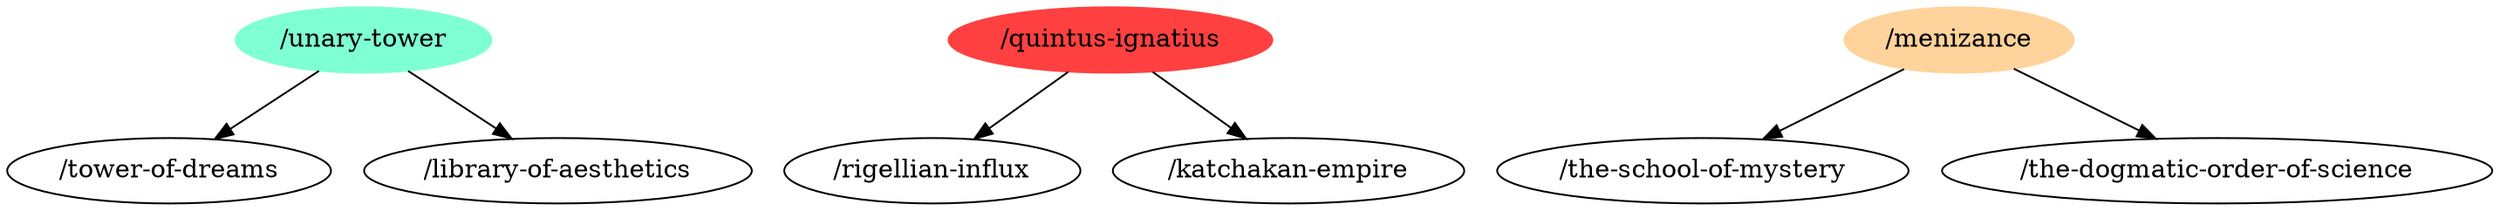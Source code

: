 digraph G {
"/unary-tower" [color=aquamarine,style=filled];
"/quintus-ignatius" [color=brown1,style=filled];
"/menizance" [color=burlywood1,style=filled];
"/tower-of-dreams";
"/library-of-aesthetics";
"/rigellian-influx";
"/katchakan-empire";
"/the-school-of-mystery";
"/the-dogmatic-order-of-science";
"/unary-tower" -> "/tower-of-dreams";
"/unary-tower" -> "/library-of-aesthetics";
"/quintus-ignatius" -> "/rigellian-influx";
"/quintus-ignatius" -> "/katchakan-empire";
"/menizance" -> "/the-school-of-mystery";
"/menizance" -> "/the-dogmatic-order-of-science";
}
